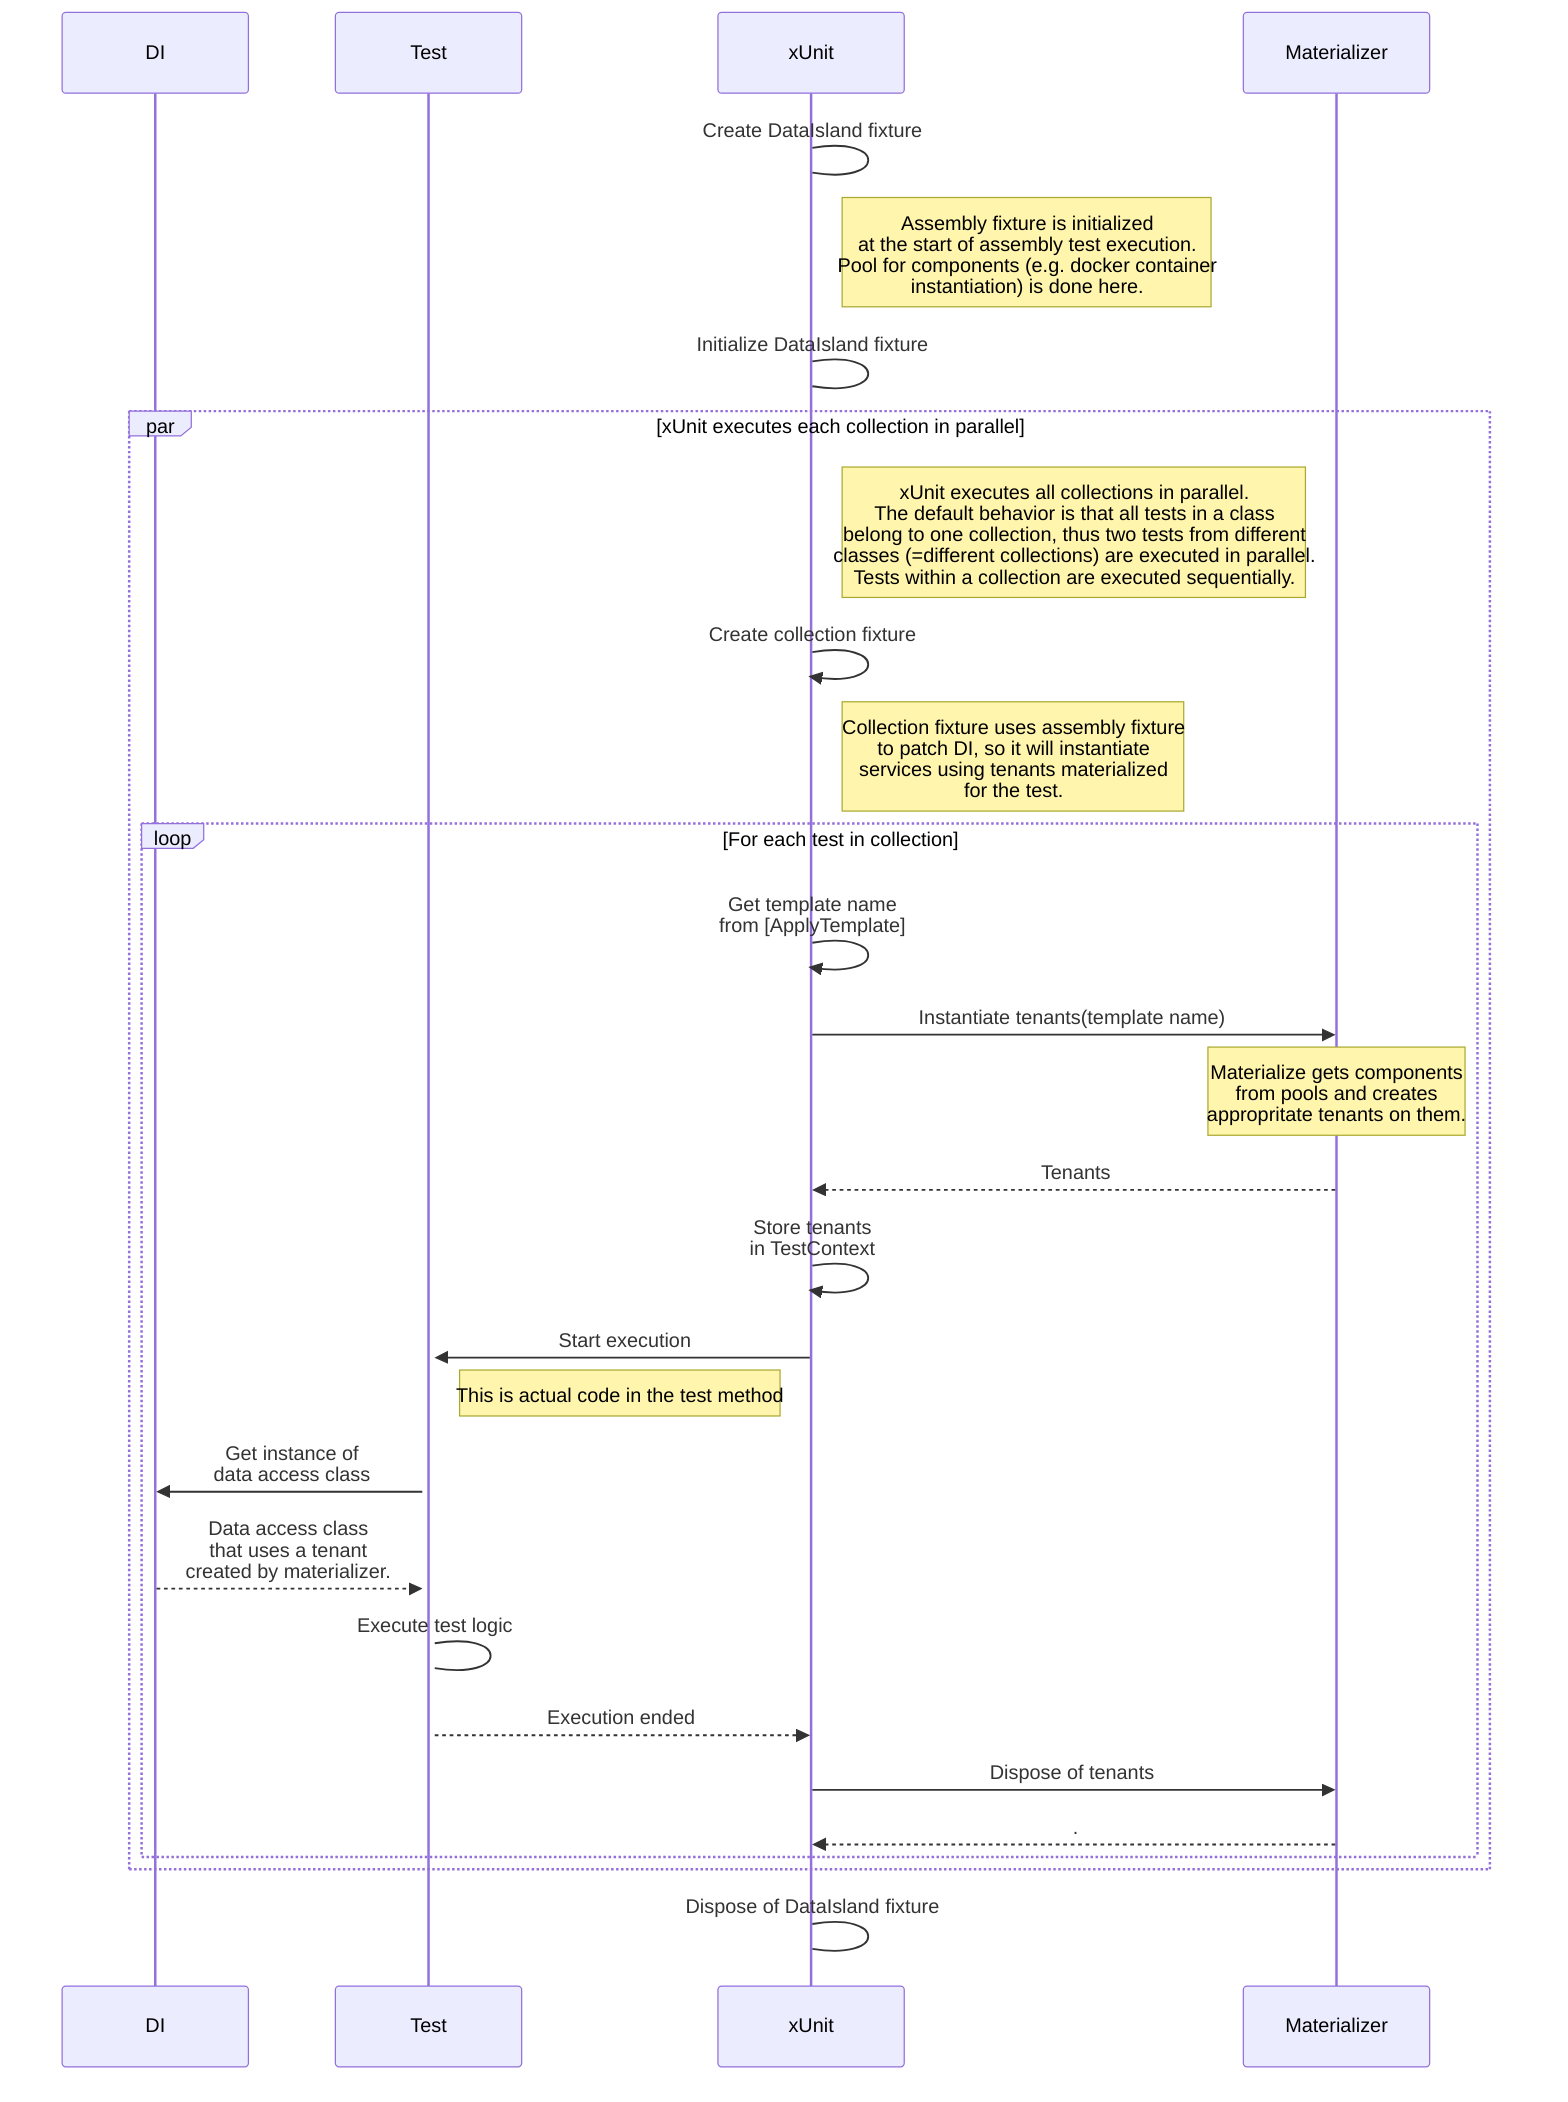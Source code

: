 sequenceDiagram
    participant DI
    participant Test
    participant xUnit
    participant Materializer

    xUnit->xUnit:Create DataIsland  fixture
    note right of xUnit: Assembly fixture is initialized<br/> at the start of assembly test execution.<br/> Pool for components (e.g. docker container<br/> instantiation) is done here.
    xUnit->xUnit:Initialize DataIsland fixture

    par xUnit executes each collection in parallel
        note right of xUnit: xUnit executes all collections in parallel.<br/> The default behavior is that all tests in a class<br/> belong to one collection, thus two tests from different<br/> classes (=different collections) are executed in parallel.<br/> Tests within a collection are executed sequentially.
        xUnit->>xUnit:Create collection fixture
        note right of xUnit: Collection fixture uses assembly fixture<br/> to patch DI, so it will instantiate<br/> services using tenants materialized<br/> for the test.
        loop For each test in collection
            xUnit->>xUnit:Get template name<br/> from [ApplyTemplate]
            xUnit->>Materializer:Instantiate tenants(template name)
            note over Materializer: Materialize gets components<br/> from pools and creates<br/> appropritate tenants on them.
            Materializer-->>xUnit:Tenants
            xUnit->>xUnit:Store tenants<br/>in TestContext
            xUnit->>+Test:Start execution
            note right of Test: This is actual code in the test method
            Test->>DI:Get instance of<br/> data access class
            DI-->>Test:Data access class<br/> that uses a tenant<br/> created by materializer.
            Test->Test:Execute test logic
            Test-->>xUnit:Execution ended
            xUnit->>Materializer:Dispose of tenants
            Materializer-->>xUnit:.
        end
    end

    xUnit->xUnit:Dispose of DataIsland fixture